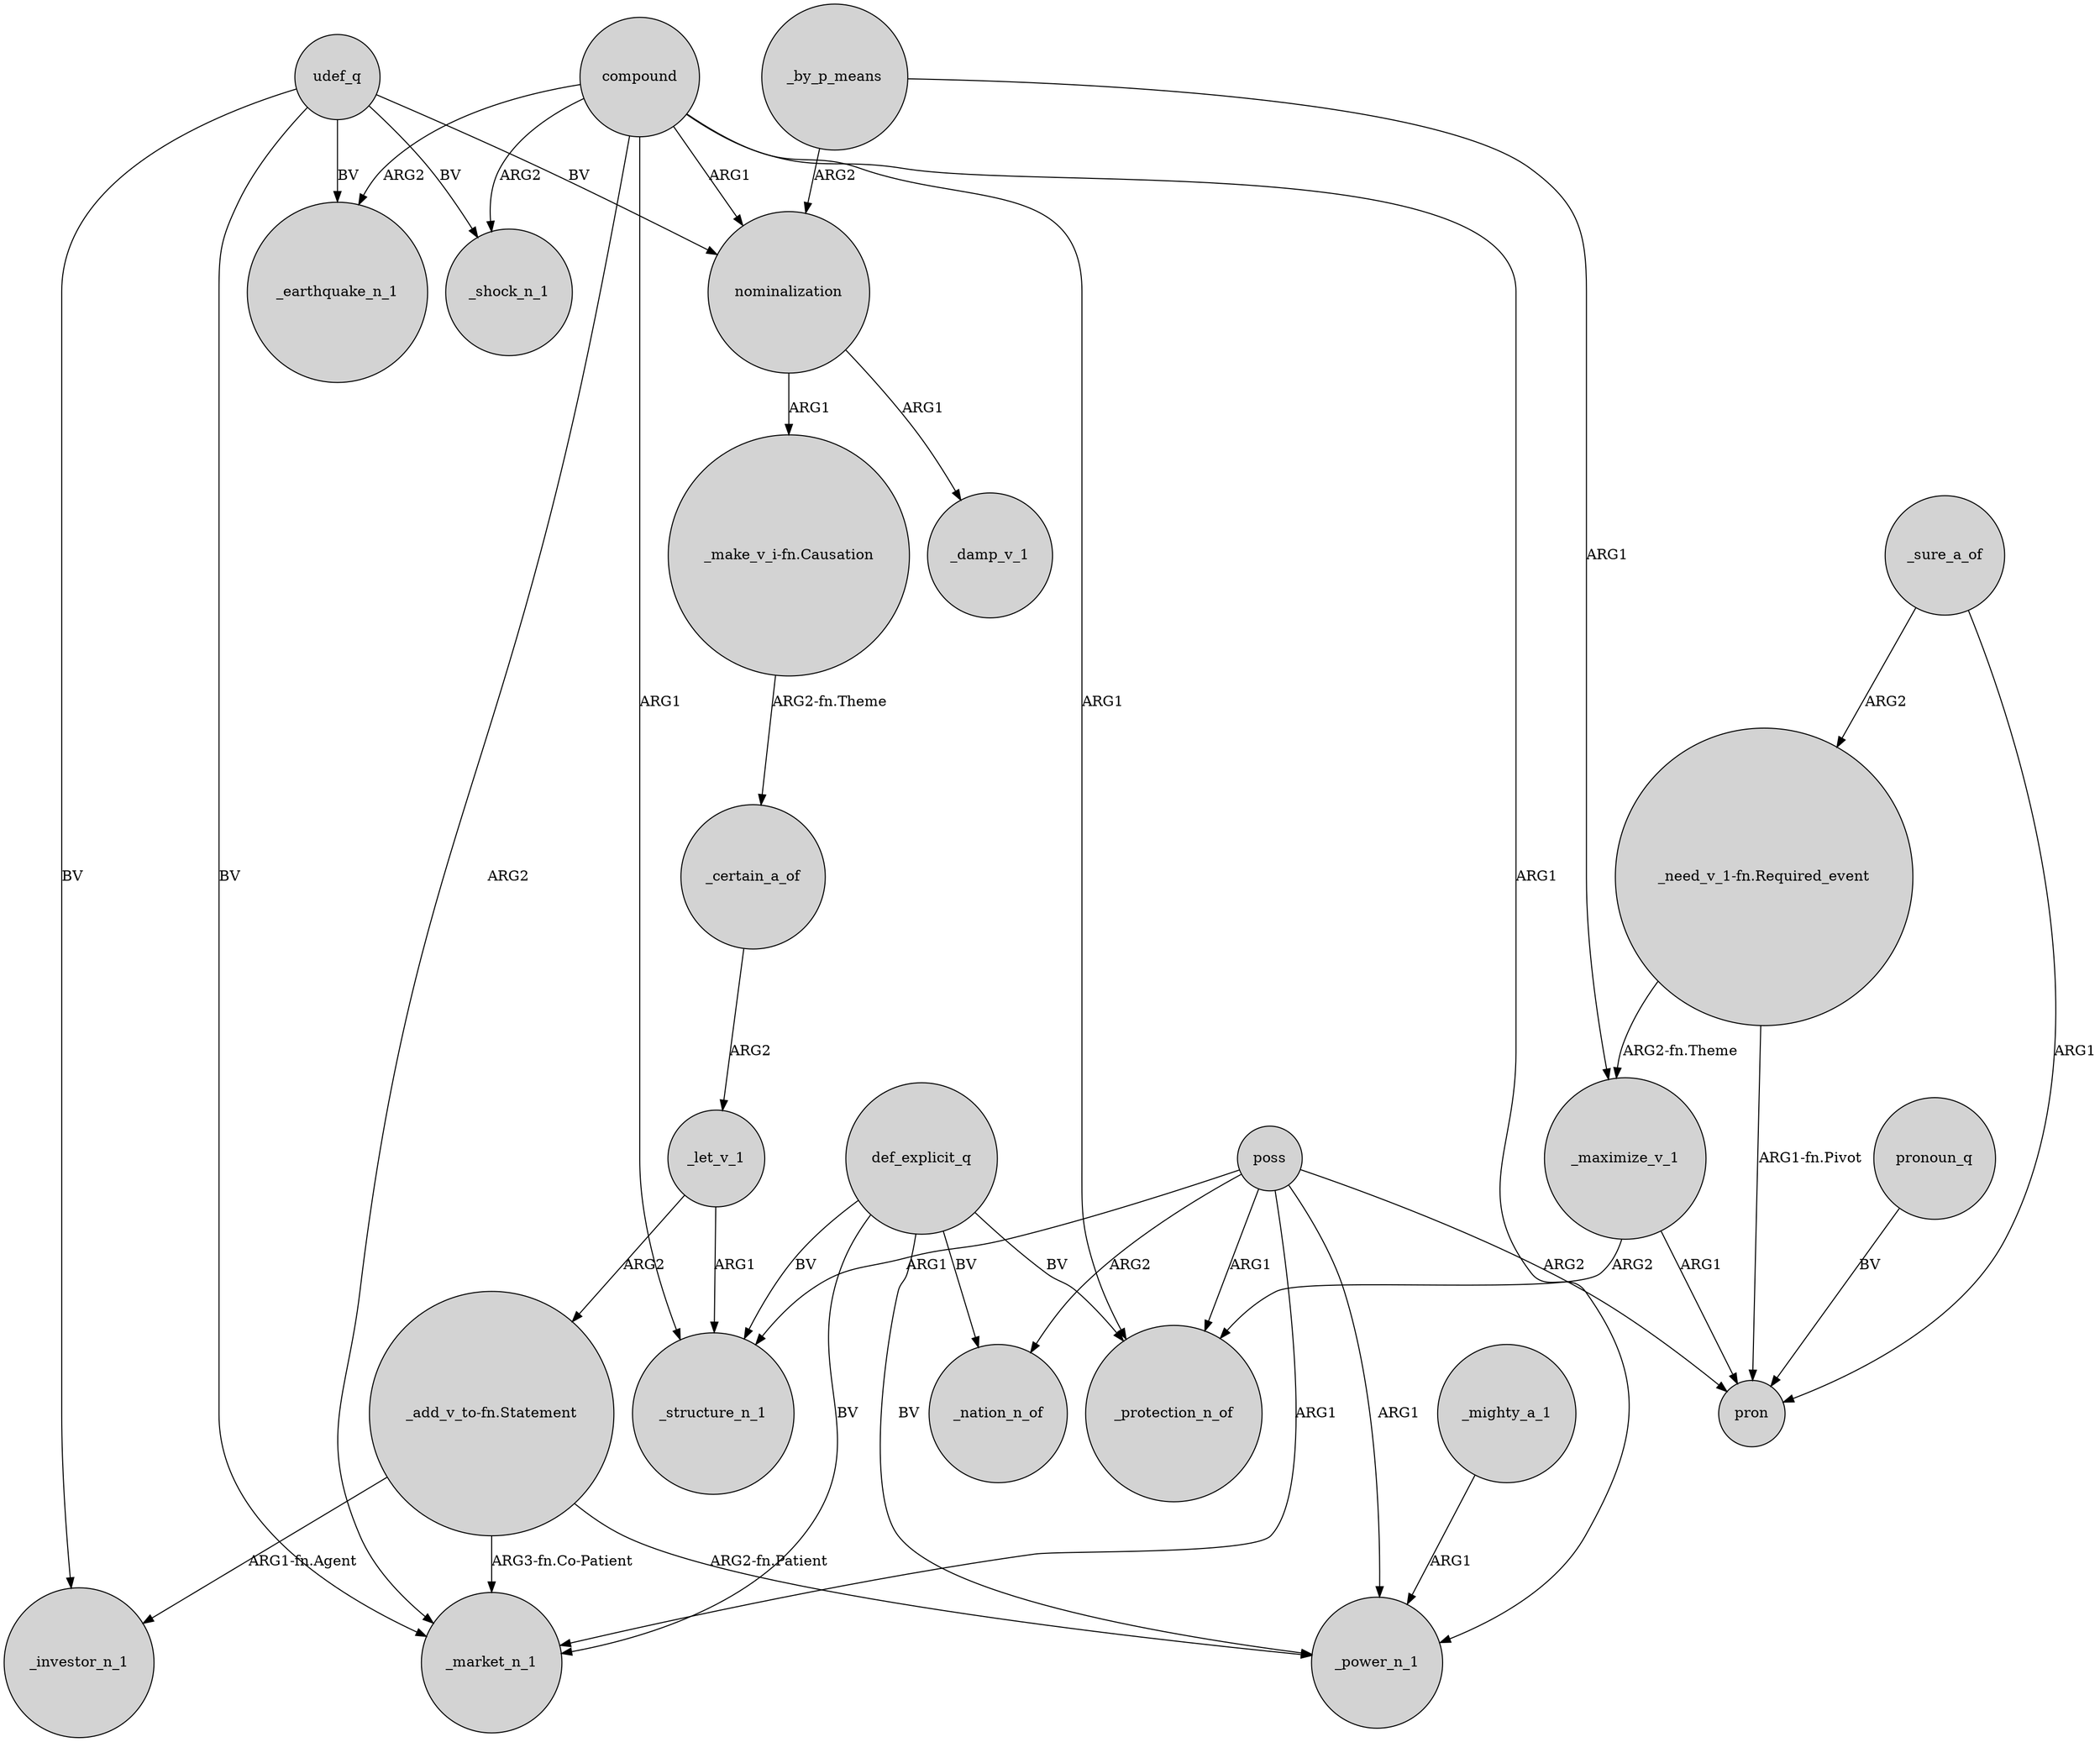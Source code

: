 digraph {
	node [shape=circle style=filled]
	compound -> _market_n_1 [label=ARG2]
	poss -> _structure_n_1 [label=ARG1]
	compound -> _earthquake_n_1 [label=ARG2]
	_by_p_means -> nominalization [label=ARG2]
	poss -> pron [label=ARG2]
	udef_q -> _investor_n_1 [label=BV]
	"_need_v_1-fn.Required_event" -> pron [label="ARG1-fn.Pivot"]
	_sure_a_of -> "_need_v_1-fn.Required_event" [label=ARG2]
	_mighty_a_1 -> _power_n_1 [label=ARG1]
	_certain_a_of -> _let_v_1 [label=ARG2]
	def_explicit_q -> _power_n_1 [label=BV]
	compound -> _structure_n_1 [label=ARG1]
	udef_q -> _market_n_1 [label=BV]
	def_explicit_q -> _market_n_1 [label=BV]
	"_need_v_1-fn.Required_event" -> _maximize_v_1 [label="ARG2-fn.Theme"]
	poss -> _power_n_1 [label=ARG1]
	nominalization -> "_make_v_i-fn.Causation" [label=ARG1]
	poss -> _market_n_1 [label=ARG1]
	compound -> _shock_n_1 [label=ARG2]
	def_explicit_q -> _nation_n_of [label=BV]
	pronoun_q -> pron [label=BV]
	"_add_v_to-fn.Statement" -> _market_n_1 [label="ARG3-fn.Co-Patient"]
	_let_v_1 -> _structure_n_1 [label=ARG1]
	compound -> _protection_n_of [label=ARG1]
	def_explicit_q -> _structure_n_1 [label=BV]
	_let_v_1 -> "_add_v_to-fn.Statement" [label=ARG2]
	_maximize_v_1 -> _protection_n_of [label=ARG2]
	udef_q -> _shock_n_1 [label=BV]
	def_explicit_q -> _protection_n_of [label=BV]
	compound -> _power_n_1 [label=ARG1]
	udef_q -> nominalization [label=BV]
	poss -> _nation_n_of [label=ARG2]
	nominalization -> _damp_v_1 [label=ARG1]
	_maximize_v_1 -> pron [label=ARG1]
	"_add_v_to-fn.Statement" -> _investor_n_1 [label="ARG1-fn.Agent"]
	_sure_a_of -> pron [label=ARG1]
	poss -> _protection_n_of [label=ARG1]
	_by_p_means -> _maximize_v_1 [label=ARG1]
	compound -> nominalization [label=ARG1]
	"_make_v_i-fn.Causation" -> _certain_a_of [label="ARG2-fn.Theme"]
	"_add_v_to-fn.Statement" -> _power_n_1 [label="ARG2-fn.Patient"]
	udef_q -> _earthquake_n_1 [label=BV]
}
